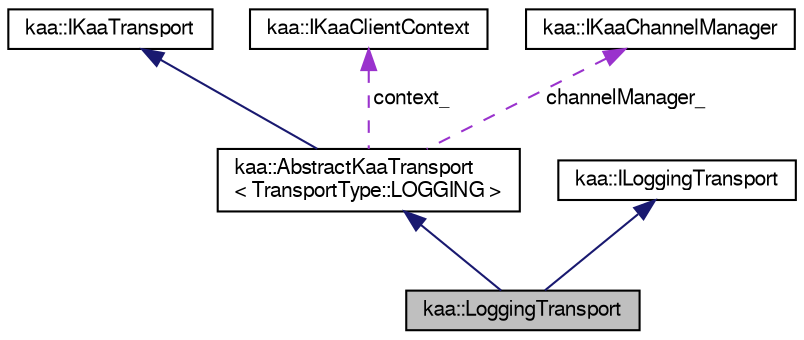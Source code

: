 digraph "kaa::LoggingTransport"
{
  bgcolor="transparent";
  edge [fontname="FreeSans",fontsize="10",labelfontname="FreeSans",labelfontsize="10"];
  node [fontname="FreeSans",fontsize="10",shape=record];
  Node1 [label="kaa::LoggingTransport",height=0.2,width=0.4,color="black", fillcolor="grey75", style="filled" fontcolor="black"];
  Node2 -> Node1 [dir="back",color="midnightblue",fontsize="10",style="solid",fontname="FreeSans"];
  Node2 [label="kaa::AbstractKaaTransport\l\< TransportType::LOGGING \>",height=0.2,width=0.4,color="black",URL="$classkaa_1_1AbstractKaaTransport.html"];
  Node3 -> Node2 [dir="back",color="midnightblue",fontsize="10",style="solid",fontname="FreeSans"];
  Node3 [label="kaa::IKaaTransport",height=0.2,width=0.4,color="black",URL="$classkaa_1_1IKaaTransport.html"];
  Node4 -> Node2 [dir="back",color="darkorchid3",fontsize="10",style="dashed",label=" context_" ,fontname="FreeSans"];
  Node4 [label="kaa::IKaaClientContext",height=0.2,width=0.4,color="black",URL="$classkaa_1_1IKaaClientContext.html"];
  Node5 -> Node2 [dir="back",color="darkorchid3",fontsize="10",style="dashed",label=" channelManager_" ,fontname="FreeSans"];
  Node5 [label="kaa::IKaaChannelManager",height=0.2,width=0.4,color="black",URL="$classkaa_1_1IKaaChannelManager.html"];
  Node6 -> Node1 [dir="back",color="midnightblue",fontsize="10",style="solid",fontname="FreeSans"];
  Node6 [label="kaa::ILoggingTransport",height=0.2,width=0.4,color="black",URL="$classkaa_1_1ILoggingTransport.html"];
}
